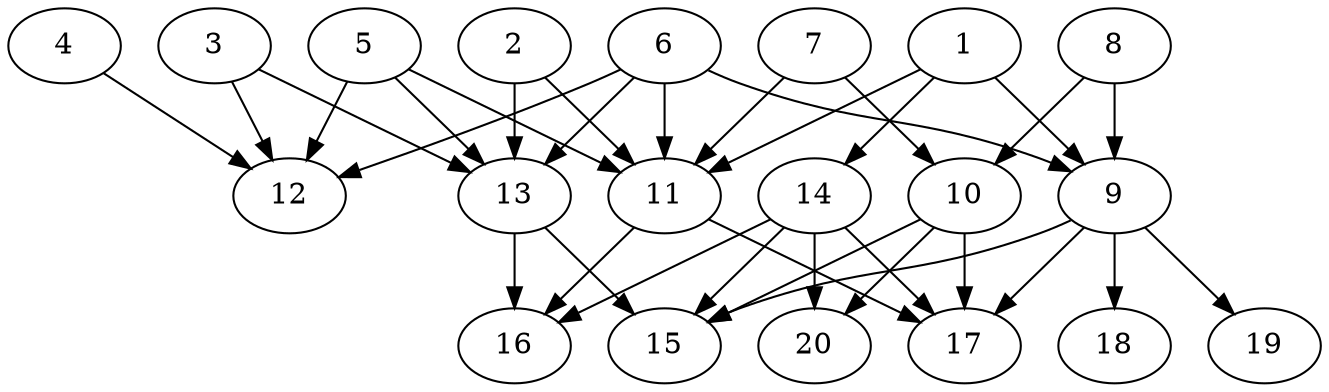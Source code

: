 // DAG automatically generated by daggen at Tue Jul 23 14:25:45 2019
// ./daggen --dot -n 20 --ccr 0.4 --fat 0.7 --regular 0.5 --density 0.6 --mindata 5242880 --maxdata 52428800 
digraph G {
  1 [size="28482560", alpha="0.01", expect_size="11393024"] 
  1 -> 9 [size ="11393024"]
  1 -> 11 [size ="11393024"]
  1 -> 14 [size ="11393024"]
  2 [size="52326400", alpha="0.01", expect_size="20930560"] 
  2 -> 11 [size ="20930560"]
  2 -> 13 [size ="20930560"]
  3 [size="84431360", alpha="0.02", expect_size="33772544"] 
  3 -> 12 [size ="33772544"]
  3 -> 13 [size ="33772544"]
  4 [size="113006080", alpha="0.07", expect_size="45202432"] 
  4 -> 12 [size ="45202432"]
  5 [size="21414400", alpha="0.05", expect_size="8565760"] 
  5 -> 11 [size ="8565760"]
  5 -> 12 [size ="8565760"]
  5 -> 13 [size ="8565760"]
  6 [size="113090560", alpha="0.02", expect_size="45236224"] 
  6 -> 9 [size ="45236224"]
  6 -> 11 [size ="45236224"]
  6 -> 12 [size ="45236224"]
  6 -> 13 [size ="45236224"]
  7 [size="48655360", alpha="0.13", expect_size="19462144"] 
  7 -> 10 [size ="19462144"]
  7 -> 11 [size ="19462144"]
  8 [size="54860800", alpha="0.17", expect_size="21944320"] 
  8 -> 9 [size ="21944320"]
  8 -> 10 [size ="21944320"]
  9 [size="115386880", alpha="0.09", expect_size="46154752"] 
  9 -> 15 [size ="46154752"]
  9 -> 17 [size ="46154752"]
  9 -> 18 [size ="46154752"]
  9 -> 19 [size ="46154752"]
  10 [size="93982720", alpha="0.16", expect_size="37593088"] 
  10 -> 15 [size ="37593088"]
  10 -> 17 [size ="37593088"]
  10 -> 20 [size ="37593088"]
  11 [size="25986560", alpha="0.19", expect_size="10394624"] 
  11 -> 16 [size ="10394624"]
  11 -> 17 [size ="10394624"]
  12 [size="31203840", alpha="0.19", expect_size="12481536"] 
  13 [size="34938880", alpha="0.13", expect_size="13975552"] 
  13 -> 15 [size ="13975552"]
  13 -> 16 [size ="13975552"]
  14 [size="46343680", alpha="0.08", expect_size="18537472"] 
  14 -> 15 [size ="18537472"]
  14 -> 16 [size ="18537472"]
  14 -> 17 [size ="18537472"]
  14 -> 20 [size ="18537472"]
  15 [size="87841280", alpha="0.04", expect_size="35136512"] 
  16 [size="117760000", alpha="0.15", expect_size="47104000"] 
  17 [size="129768960", alpha="0.11", expect_size="51907584"] 
  18 [size="89152000", alpha="0.06", expect_size="35660800"] 
  19 [size="70451200", alpha="0.04", expect_size="28180480"] 
  20 [size="121272320", alpha="0.13", expect_size="48508928"] 
}
